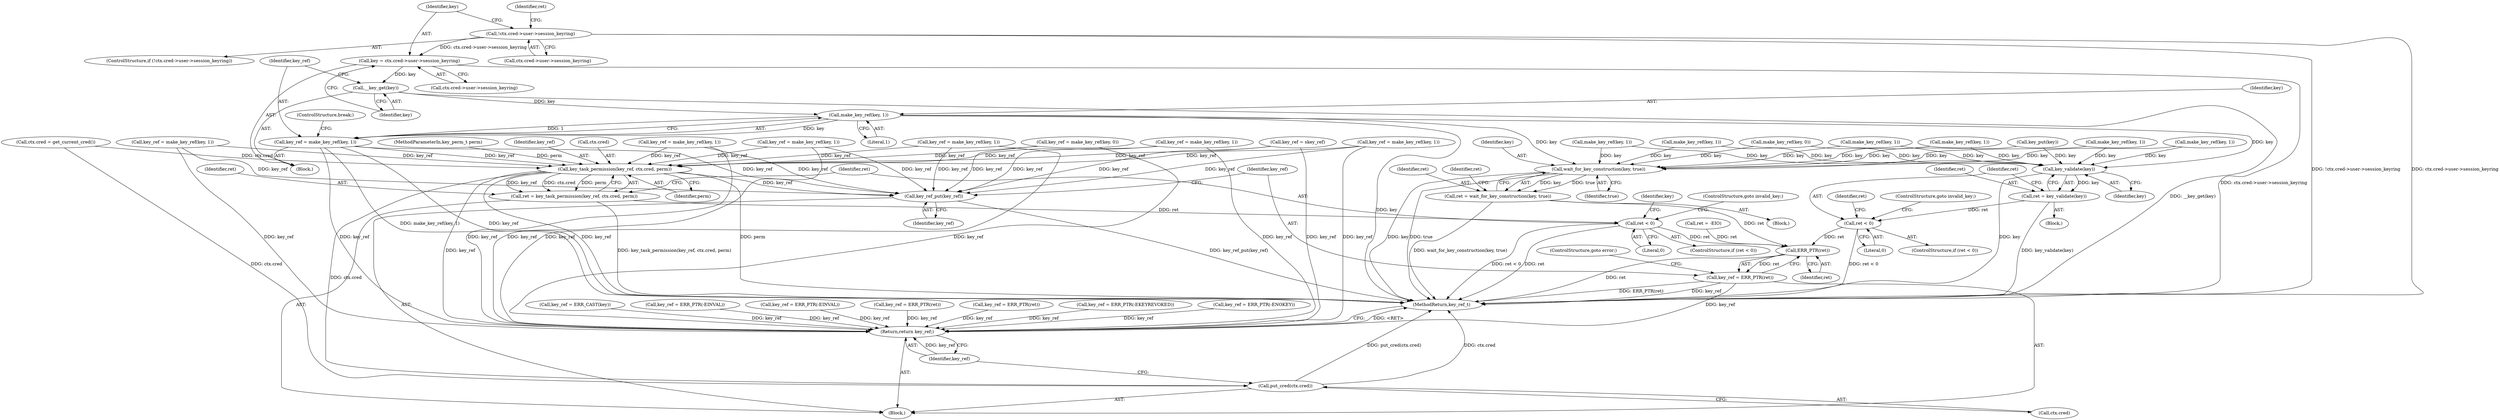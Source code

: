 digraph "0_linux_363b02dab09b3226f3bd1420dad9c72b79a42a76_13@pointer" {
"1000364" [label="(Call,key = ctx.cred->user->session_keyring)"];
"1000347" [label="(Call,!ctx.cred->user->session_keyring)"];
"1000373" [label="(Call,__key_get(key))"];
"1000377" [label="(Call,make_key_ref(key, 1))"];
"1000375" [label="(Call,key_ref = make_key_ref(key, 1))"];
"1000636" [label="(Call,key_task_permission(key_ref, ctx.cred, perm))"];
"1000634" [label="(Call,ret = key_task_permission(key_ref, ctx.cred, perm))"];
"1000643" [label="(Call,ret < 0)"];
"1000666" [label="(Call,ERR_PTR(ret))"];
"1000664" [label="(Call,key_ref = ERR_PTR(ret))"];
"1000659" [label="(Return,return key_ref;)"];
"1000655" [label="(Call,put_cred(ctx.cred))"];
"1000662" [label="(Call,key_ref_put(key_ref))"];
"1000589" [label="(Call,wait_for_key_construction(key, true))"];
"1000587" [label="(Call,ret = wait_for_key_construction(key, true))"];
"1000609" [label="(Call,key_validate(key))"];
"1000607" [label="(Call,ret = key_validate(key))"];
"1000612" [label="(Call,ret < 0)"];
"1000506" [label="(Call,key_ref = ERR_CAST(key))"];
"1000587" [label="(Call,ret = wait_for_key_construction(key, true))"];
"1000305" [label="(Call,make_key_ref(key, 1))"];
"1000169" [label="(Call,key_ref = make_key_ref(key, 1))"];
"1000642" [label="(ControlStructure,if (ret < 0))"];
"1000613" [label="(Identifier,ret)"];
"1000589" [label="(Call,wait_for_key_construction(key, true))"];
"1000213" [label="(Call,key_ref = make_key_ref(key, 1))"];
"1000374" [label="(Identifier,key)"];
"1000483" [label="(Call,make_key_ref(key, 1))"];
"1000382" [label="(Call,key_ref = ERR_PTR(-EINVAL))"];
"1000511" [label="(Call,key_ref = make_key_ref(key, 0))"];
"1000656" [label="(Call,ctx.cred)"];
"1000612" [label="(Call,ret < 0)"];
"1000347" [label="(Call,!ctx.cred->user->session_keyring)"];
"1000636" [label="(Call,key_task_permission(key_ref, ctx.cred, perm))"];
"1000376" [label="(Identifier,key_ref)"];
"1000655" [label="(Call,put_cred(ctx.cred))"];
"1000357" [label="(Identifier,ret)"];
"1000481" [label="(Call,key_ref = make_key_ref(key, 1))"];
"1000402" [label="(Call,key_ref = make_key_ref(key, 1))"];
"1000663" [label="(Identifier,key_ref)"];
"1000665" [label="(Identifier,key_ref)"];
"1000659" [label="(Return,return key_ref;)"];
"1000611" [label="(ControlStructure,if (ret < 0))"];
"1000617" [label="(Identifier,ret)"];
"1000646" [label="(ControlStructure,goto invalid_key;)"];
"1000379" [label="(Literal,1)"];
"1000586" [label="(Block,)"];
"1000662" [label="(Call,key_ref_put(key_ref))"];
"1000364" [label="(Call,key = ctx.cred->user->session_keyring)"];
"1000488" [label="(Call,key_ref = ERR_PTR(-EINVAL))"];
"1000614" [label="(Literal,0)"];
"1000566" [label="(Call,key_put(key))"];
"1000649" [label="(Identifier,key)"];
"1000373" [label="(Call,__key_get(key))"];
"1000609" [label="(Call,key_validate(key))"];
"1000668" [label="(ControlStructure,goto error;)"];
"1000198" [label="(Call,key_ref = ERR_PTR(ret))"];
"1000513" [label="(Call,make_key_ref(key, 0))"];
"1000588" [label="(Identifier,ret)"];
"1000590" [label="(Identifier,key)"];
"1000109" [label="(MethodParameterIn,key_perm_t perm)"];
"1000154" [label="(Call,key_ref = ERR_PTR(ret))"];
"1000365" [label="(Identifier,key)"];
"1000404" [label="(Call,make_key_ref(key, 1))"];
"1000303" [label="(Call,key_ref = make_key_ref(key, 1))"];
"1000375" [label="(Call,key_ref = make_key_ref(key, 1))"];
"1000610" [label="(Identifier,key)"];
"1000110" [label="(Block,)"];
"1000380" [label="(ControlStructure,break;)"];
"1000607" [label="(Call,ret = key_validate(key))"];
"1000377" [label="(Call,make_key_ref(key, 1))"];
"1000130" [label="(Block,)"];
"1000346" [label="(ControlStructure,if (!ctx.cred->user->session_keyring))"];
"1000664" [label="(Call,key_ref = ERR_PTR(ret))"];
"1000378" [label="(Identifier,key)"];
"1000615" [label="(ControlStructure,goto invalid_key;)"];
"1000643" [label="(Call,ret < 0)"];
"1000438" [label="(Call,key_ref = ERR_PTR(-EKEYREVOKED))"];
"1000645" [label="(Literal,0)"];
"1000339" [label="(Call,key_ref = make_key_ref(key, 1))"];
"1000667" [label="(Identifier,ret)"];
"1000634" [label="(Call,ret = key_task_permission(key_ref, ctx.cred, perm))"];
"1000660" [label="(Identifier,key_ref)"];
"1000123" [label="(Call,key_ref = ERR_PTR(-ENOKEY))"];
"1000341" [label="(Call,make_key_ref(key, 1))"];
"1000644" [label="(Identifier,ret)"];
"1000635" [label="(Identifier,ret)"];
"1000641" [label="(Identifier,perm)"];
"1000591" [label="(Identifier,true)"];
"1000118" [label="(Call,ctx.cred = get_current_cred())"];
"1000666" [label="(Call,ERR_PTR(ret))"];
"1000616" [label="(Call,ret = -EIO)"];
"1000606" [label="(Block,)"];
"1000637" [label="(Identifier,key_ref)"];
"1000675" [label="(MethodReturn,key_ref_t)"];
"1000568" [label="(Call,key_ref = skey_ref)"];
"1000215" [label="(Call,make_key_ref(key, 1))"];
"1000171" [label="(Call,make_key_ref(key, 1))"];
"1000608" [label="(Identifier,ret)"];
"1000593" [label="(Identifier,ret)"];
"1000348" [label="(Call,ctx.cred->user->session_keyring)"];
"1000638" [label="(Call,ctx.cred)"];
"1000366" [label="(Call,ctx.cred->user->session_keyring)"];
"1000364" -> "1000130"  [label="AST: "];
"1000364" -> "1000366"  [label="CFG: "];
"1000365" -> "1000364"  [label="AST: "];
"1000366" -> "1000364"  [label="AST: "];
"1000374" -> "1000364"  [label="CFG: "];
"1000364" -> "1000675"  [label="DDG: ctx.cred->user->session_keyring"];
"1000347" -> "1000364"  [label="DDG: ctx.cred->user->session_keyring"];
"1000364" -> "1000373"  [label="DDG: key"];
"1000347" -> "1000346"  [label="AST: "];
"1000347" -> "1000348"  [label="CFG: "];
"1000348" -> "1000347"  [label="AST: "];
"1000357" -> "1000347"  [label="CFG: "];
"1000365" -> "1000347"  [label="CFG: "];
"1000347" -> "1000675"  [label="DDG: ctx.cred->user->session_keyring"];
"1000347" -> "1000675"  [label="DDG: !ctx.cred->user->session_keyring"];
"1000373" -> "1000130"  [label="AST: "];
"1000373" -> "1000374"  [label="CFG: "];
"1000374" -> "1000373"  [label="AST: "];
"1000376" -> "1000373"  [label="CFG: "];
"1000373" -> "1000675"  [label="DDG: __key_get(key)"];
"1000373" -> "1000377"  [label="DDG: key"];
"1000377" -> "1000375"  [label="AST: "];
"1000377" -> "1000379"  [label="CFG: "];
"1000378" -> "1000377"  [label="AST: "];
"1000379" -> "1000377"  [label="AST: "];
"1000375" -> "1000377"  [label="CFG: "];
"1000377" -> "1000675"  [label="DDG: key"];
"1000377" -> "1000375"  [label="DDG: key"];
"1000377" -> "1000375"  [label="DDG: 1"];
"1000377" -> "1000589"  [label="DDG: key"];
"1000377" -> "1000609"  [label="DDG: key"];
"1000375" -> "1000130"  [label="AST: "];
"1000376" -> "1000375"  [label="AST: "];
"1000380" -> "1000375"  [label="CFG: "];
"1000375" -> "1000675"  [label="DDG: key_ref"];
"1000375" -> "1000675"  [label="DDG: make_key_ref(key, 1)"];
"1000375" -> "1000636"  [label="DDG: key_ref"];
"1000375" -> "1000659"  [label="DDG: key_ref"];
"1000375" -> "1000662"  [label="DDG: key_ref"];
"1000636" -> "1000634"  [label="AST: "];
"1000636" -> "1000641"  [label="CFG: "];
"1000637" -> "1000636"  [label="AST: "];
"1000638" -> "1000636"  [label="AST: "];
"1000641" -> "1000636"  [label="AST: "];
"1000634" -> "1000636"  [label="CFG: "];
"1000636" -> "1000675"  [label="DDG: perm"];
"1000636" -> "1000675"  [label="DDG: key_ref"];
"1000636" -> "1000634"  [label="DDG: key_ref"];
"1000636" -> "1000634"  [label="DDG: ctx.cred"];
"1000636" -> "1000634"  [label="DDG: perm"];
"1000568" -> "1000636"  [label="DDG: key_ref"];
"1000303" -> "1000636"  [label="DDG: key_ref"];
"1000213" -> "1000636"  [label="DDG: key_ref"];
"1000402" -> "1000636"  [label="DDG: key_ref"];
"1000339" -> "1000636"  [label="DDG: key_ref"];
"1000511" -> "1000636"  [label="DDG: key_ref"];
"1000169" -> "1000636"  [label="DDG: key_ref"];
"1000481" -> "1000636"  [label="DDG: key_ref"];
"1000118" -> "1000636"  [label="DDG: ctx.cred"];
"1000109" -> "1000636"  [label="DDG: perm"];
"1000636" -> "1000655"  [label="DDG: ctx.cred"];
"1000636" -> "1000659"  [label="DDG: key_ref"];
"1000636" -> "1000662"  [label="DDG: key_ref"];
"1000634" -> "1000110"  [label="AST: "];
"1000635" -> "1000634"  [label="AST: "];
"1000644" -> "1000634"  [label="CFG: "];
"1000634" -> "1000675"  [label="DDG: key_task_permission(key_ref, ctx.cred, perm)"];
"1000634" -> "1000643"  [label="DDG: ret"];
"1000643" -> "1000642"  [label="AST: "];
"1000643" -> "1000645"  [label="CFG: "];
"1000644" -> "1000643"  [label="AST: "];
"1000645" -> "1000643"  [label="AST: "];
"1000646" -> "1000643"  [label="CFG: "];
"1000649" -> "1000643"  [label="CFG: "];
"1000643" -> "1000675"  [label="DDG: ret < 0"];
"1000643" -> "1000675"  [label="DDG: ret"];
"1000643" -> "1000666"  [label="DDG: ret"];
"1000666" -> "1000664"  [label="AST: "];
"1000666" -> "1000667"  [label="CFG: "];
"1000667" -> "1000666"  [label="AST: "];
"1000664" -> "1000666"  [label="CFG: "];
"1000666" -> "1000675"  [label="DDG: ret"];
"1000666" -> "1000664"  [label="DDG: ret"];
"1000587" -> "1000666"  [label="DDG: ret"];
"1000616" -> "1000666"  [label="DDG: ret"];
"1000612" -> "1000666"  [label="DDG: ret"];
"1000664" -> "1000110"  [label="AST: "];
"1000665" -> "1000664"  [label="AST: "];
"1000668" -> "1000664"  [label="CFG: "];
"1000664" -> "1000675"  [label="DDG: ERR_PTR(ret)"];
"1000664" -> "1000675"  [label="DDG: key_ref"];
"1000664" -> "1000659"  [label="DDG: key_ref"];
"1000659" -> "1000110"  [label="AST: "];
"1000659" -> "1000660"  [label="CFG: "];
"1000660" -> "1000659"  [label="AST: "];
"1000675" -> "1000659"  [label="CFG: "];
"1000659" -> "1000675"  [label="DDG: <RET>"];
"1000660" -> "1000659"  [label="DDG: key_ref"];
"1000382" -> "1000659"  [label="DDG: key_ref"];
"1000303" -> "1000659"  [label="DDG: key_ref"];
"1000506" -> "1000659"  [label="DDG: key_ref"];
"1000213" -> "1000659"  [label="DDG: key_ref"];
"1000154" -> "1000659"  [label="DDG: key_ref"];
"1000402" -> "1000659"  [label="DDG: key_ref"];
"1000198" -> "1000659"  [label="DDG: key_ref"];
"1000339" -> "1000659"  [label="DDG: key_ref"];
"1000511" -> "1000659"  [label="DDG: key_ref"];
"1000438" -> "1000659"  [label="DDG: key_ref"];
"1000568" -> "1000659"  [label="DDG: key_ref"];
"1000488" -> "1000659"  [label="DDG: key_ref"];
"1000169" -> "1000659"  [label="DDG: key_ref"];
"1000481" -> "1000659"  [label="DDG: key_ref"];
"1000123" -> "1000659"  [label="DDG: key_ref"];
"1000655" -> "1000110"  [label="AST: "];
"1000655" -> "1000656"  [label="CFG: "];
"1000656" -> "1000655"  [label="AST: "];
"1000660" -> "1000655"  [label="CFG: "];
"1000655" -> "1000675"  [label="DDG: ctx.cred"];
"1000655" -> "1000675"  [label="DDG: put_cred(ctx.cred)"];
"1000118" -> "1000655"  [label="DDG: ctx.cred"];
"1000662" -> "1000110"  [label="AST: "];
"1000662" -> "1000663"  [label="CFG: "];
"1000663" -> "1000662"  [label="AST: "];
"1000665" -> "1000662"  [label="CFG: "];
"1000662" -> "1000675"  [label="DDG: key_ref_put(key_ref)"];
"1000568" -> "1000662"  [label="DDG: key_ref"];
"1000303" -> "1000662"  [label="DDG: key_ref"];
"1000213" -> "1000662"  [label="DDG: key_ref"];
"1000402" -> "1000662"  [label="DDG: key_ref"];
"1000339" -> "1000662"  [label="DDG: key_ref"];
"1000511" -> "1000662"  [label="DDG: key_ref"];
"1000169" -> "1000662"  [label="DDG: key_ref"];
"1000481" -> "1000662"  [label="DDG: key_ref"];
"1000589" -> "1000587"  [label="AST: "];
"1000589" -> "1000591"  [label="CFG: "];
"1000590" -> "1000589"  [label="AST: "];
"1000591" -> "1000589"  [label="AST: "];
"1000587" -> "1000589"  [label="CFG: "];
"1000589" -> "1000675"  [label="DDG: key"];
"1000589" -> "1000675"  [label="DDG: true"];
"1000589" -> "1000587"  [label="DDG: key"];
"1000589" -> "1000587"  [label="DDG: true"];
"1000171" -> "1000589"  [label="DDG: key"];
"1000404" -> "1000589"  [label="DDG: key"];
"1000215" -> "1000589"  [label="DDG: key"];
"1000305" -> "1000589"  [label="DDG: key"];
"1000566" -> "1000589"  [label="DDG: key"];
"1000341" -> "1000589"  [label="DDG: key"];
"1000483" -> "1000589"  [label="DDG: key"];
"1000513" -> "1000589"  [label="DDG: key"];
"1000587" -> "1000586"  [label="AST: "];
"1000588" -> "1000587"  [label="AST: "];
"1000593" -> "1000587"  [label="CFG: "];
"1000587" -> "1000675"  [label="DDG: wait_for_key_construction(key, true)"];
"1000609" -> "1000607"  [label="AST: "];
"1000609" -> "1000610"  [label="CFG: "];
"1000610" -> "1000609"  [label="AST: "];
"1000607" -> "1000609"  [label="CFG: "];
"1000609" -> "1000675"  [label="DDG: key"];
"1000609" -> "1000607"  [label="DDG: key"];
"1000171" -> "1000609"  [label="DDG: key"];
"1000404" -> "1000609"  [label="DDG: key"];
"1000215" -> "1000609"  [label="DDG: key"];
"1000305" -> "1000609"  [label="DDG: key"];
"1000566" -> "1000609"  [label="DDG: key"];
"1000341" -> "1000609"  [label="DDG: key"];
"1000483" -> "1000609"  [label="DDG: key"];
"1000513" -> "1000609"  [label="DDG: key"];
"1000607" -> "1000606"  [label="AST: "];
"1000608" -> "1000607"  [label="AST: "];
"1000613" -> "1000607"  [label="CFG: "];
"1000607" -> "1000675"  [label="DDG: key_validate(key)"];
"1000607" -> "1000612"  [label="DDG: ret"];
"1000612" -> "1000611"  [label="AST: "];
"1000612" -> "1000614"  [label="CFG: "];
"1000613" -> "1000612"  [label="AST: "];
"1000614" -> "1000612"  [label="AST: "];
"1000615" -> "1000612"  [label="CFG: "];
"1000617" -> "1000612"  [label="CFG: "];
"1000612" -> "1000675"  [label="DDG: ret < 0"];
}
